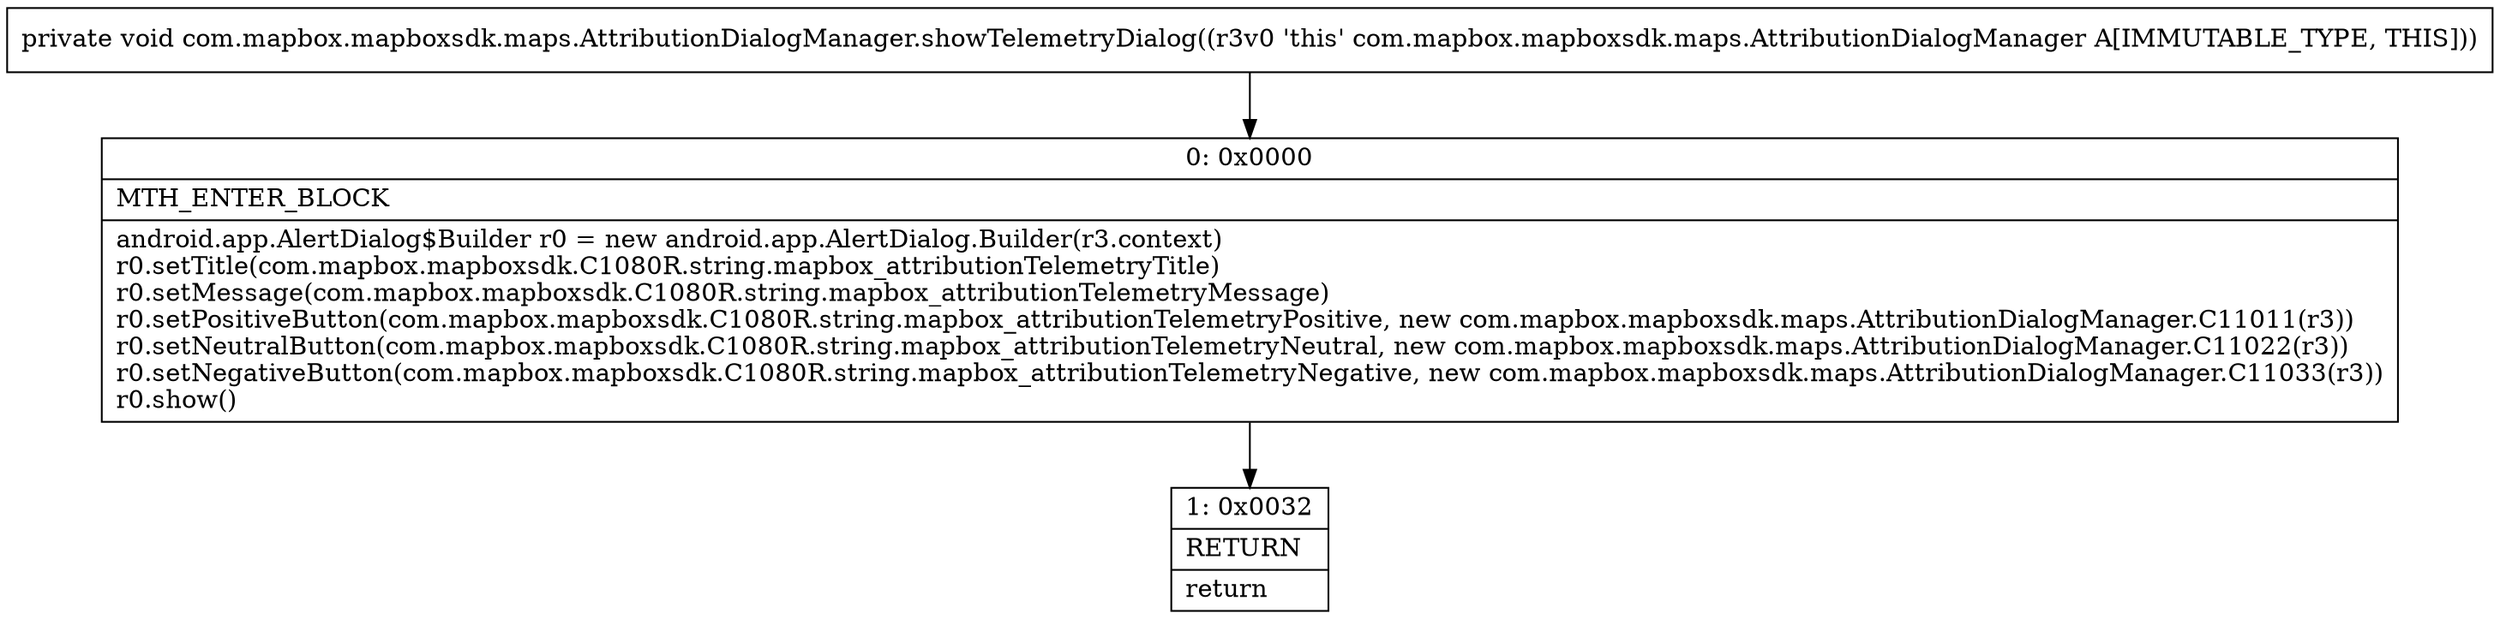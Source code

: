 digraph "CFG forcom.mapbox.mapboxsdk.maps.AttributionDialogManager.showTelemetryDialog()V" {
Node_0 [shape=record,label="{0\:\ 0x0000|MTH_ENTER_BLOCK\l|android.app.AlertDialog$Builder r0 = new android.app.AlertDialog.Builder(r3.context)\lr0.setTitle(com.mapbox.mapboxsdk.C1080R.string.mapbox_attributionTelemetryTitle)\lr0.setMessage(com.mapbox.mapboxsdk.C1080R.string.mapbox_attributionTelemetryMessage)\lr0.setPositiveButton(com.mapbox.mapboxsdk.C1080R.string.mapbox_attributionTelemetryPositive, new com.mapbox.mapboxsdk.maps.AttributionDialogManager.C11011(r3))\lr0.setNeutralButton(com.mapbox.mapboxsdk.C1080R.string.mapbox_attributionTelemetryNeutral, new com.mapbox.mapboxsdk.maps.AttributionDialogManager.C11022(r3))\lr0.setNegativeButton(com.mapbox.mapboxsdk.C1080R.string.mapbox_attributionTelemetryNegative, new com.mapbox.mapboxsdk.maps.AttributionDialogManager.C11033(r3))\lr0.show()\l}"];
Node_1 [shape=record,label="{1\:\ 0x0032|RETURN\l|return\l}"];
MethodNode[shape=record,label="{private void com.mapbox.mapboxsdk.maps.AttributionDialogManager.showTelemetryDialog((r3v0 'this' com.mapbox.mapboxsdk.maps.AttributionDialogManager A[IMMUTABLE_TYPE, THIS])) }"];
MethodNode -> Node_0;
Node_0 -> Node_1;
}

